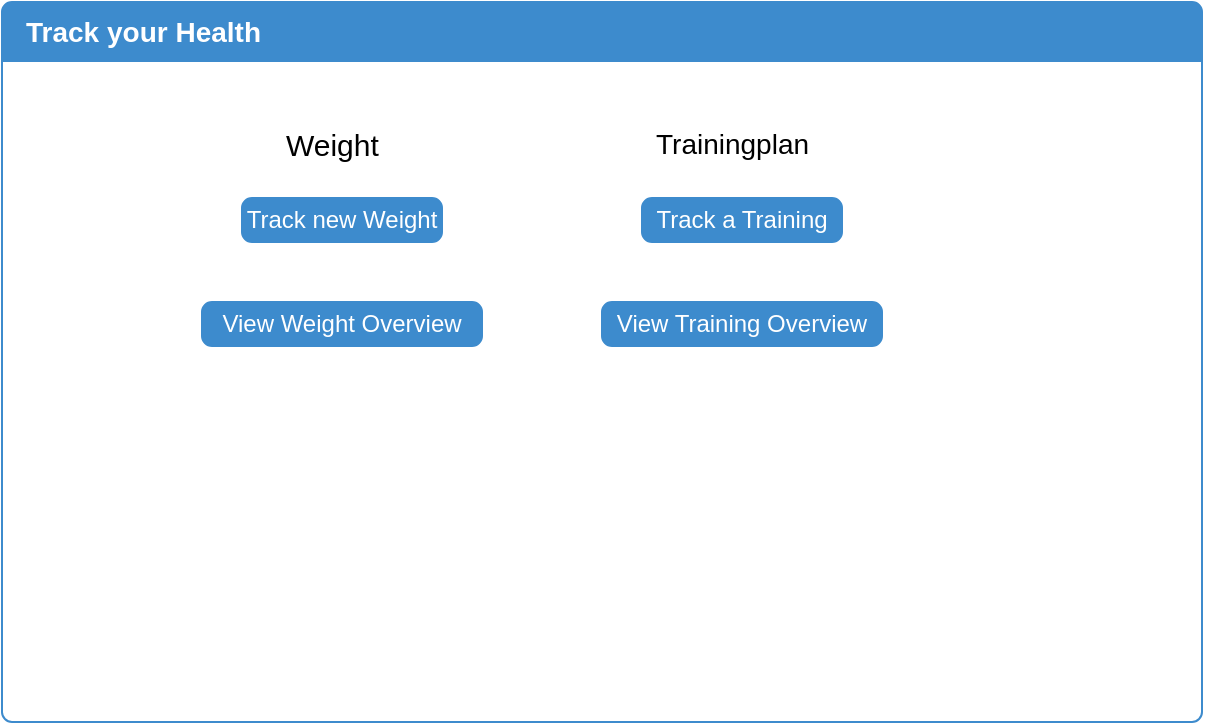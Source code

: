 <mxfile version="12.3.6" type="device" pages="1"><diagram id="Zbn6meLXj0EXHjqUIr-L" name="Page-1"><mxGraphModel dx="981" dy="528" grid="1" gridSize="10" guides="1" tooltips="1" connect="1" arrows="1" fold="1" page="1" pageScale="1" pageWidth="827" pageHeight="1169" math="0" shadow="0"><root><mxCell id="0"/><mxCell id="1" parent="0"/><mxCell id="jCdKiuVu_d1gE3nwR24F-1" value="" style="html=1;shadow=0;dashed=0;shape=mxgraph.bootstrap.rrect;align=center;rSize=5;strokeColor=#3D8BCD;fillColor=#ffffff;fontColor=#f0f0f0;spacingTop=30;whiteSpace=wrap;" parent="1" vertex="1"><mxGeometry x="150" y="70" width="600" height="360" as="geometry"/></mxCell><mxCell id="jCdKiuVu_d1gE3nwR24F-2" value="Track your Health" style="html=1;shadow=0;dashed=0;shape=mxgraph.bootstrap.topButton;rSize=5;strokeColor=none;fillColor=#3D8BCD;fontColor=#ffffff;fontSize=14;fontStyle=1;align=left;spacingLeft=10;whiteSpace=wrap;resizeWidth=1;" parent="jCdKiuVu_d1gE3nwR24F-1" vertex="1"><mxGeometry width="600" height="30" relative="1" as="geometry"/></mxCell><mxCell id="jCdKiuVu_d1gE3nwR24F-5" value="&lt;font style=&quot;font-size: 15px&quot;&gt;Weight&lt;/font&gt;" style="text;html=1;resizable=0;points=[];autosize=1;align=left;verticalAlign=top;spacingTop=-4;" parent="jCdKiuVu_d1gE3nwR24F-1" vertex="1"><mxGeometry x="140" y="60" width="60" height="20" as="geometry"/></mxCell><mxCell id="jCdKiuVu_d1gE3nwR24F-8" value="Track new Weight" style="html=1;shadow=0;dashed=0;shape=mxgraph.bootstrap.rrect;rSize=5;fillColor=#3D8BCD;align=center;strokeColor=#3D8BCD;fontColor=#ffffff;fontSize=12;whiteSpace=wrap;" parent="jCdKiuVu_d1gE3nwR24F-1" vertex="1"><mxGeometry x="120" y="98" width="100" height="22" as="geometry"/></mxCell><mxCell id="jCdKiuVu_d1gE3nwR24F-9" value="&lt;font style=&quot;font-size: 14px&quot;&gt;Trainingplan&lt;/font&gt;" style="text;html=1;resizable=0;points=[];autosize=1;align=left;verticalAlign=top;spacingTop=-4;" parent="jCdKiuVu_d1gE3nwR24F-1" vertex="1"><mxGeometry x="325" y="60" width="90" height="20" as="geometry"/></mxCell><mxCell id="fmb9Qznwk9dvj4qmBrvU-1" value="Track a Training" style="html=1;shadow=0;dashed=0;shape=mxgraph.bootstrap.rrect;rSize=5;fillColor=#3D8BCD;align=center;strokeColor=#3D8BCD;fontColor=#ffffff;fontSize=12;whiteSpace=wrap;" vertex="1" parent="jCdKiuVu_d1gE3nwR24F-1"><mxGeometry x="320" y="98" width="100" height="22" as="geometry"/></mxCell><mxCell id="fmb9Qznwk9dvj4qmBrvU-3" value="View Training Overview" style="html=1;shadow=0;dashed=0;shape=mxgraph.bootstrap.rrect;rSize=5;fillColor=#3D8BCD;align=center;strokeColor=#3D8BCD;fontColor=#ffffff;fontSize=12;whiteSpace=wrap;" vertex="1" parent="jCdKiuVu_d1gE3nwR24F-1"><mxGeometry x="300" y="150" width="140" height="22" as="geometry"/></mxCell><mxCell id="fmb9Qznwk9dvj4qmBrvU-2" value="View Weight Overview" style="html=1;shadow=0;dashed=0;shape=mxgraph.bootstrap.rrect;rSize=5;fillColor=#3D8BCD;align=center;strokeColor=#3D8BCD;fontColor=#ffffff;fontSize=12;whiteSpace=wrap;" vertex="1" parent="jCdKiuVu_d1gE3nwR24F-1"><mxGeometry x="100" y="150" width="140" height="22" as="geometry"/></mxCell></root></mxGraphModel></diagram></mxfile>